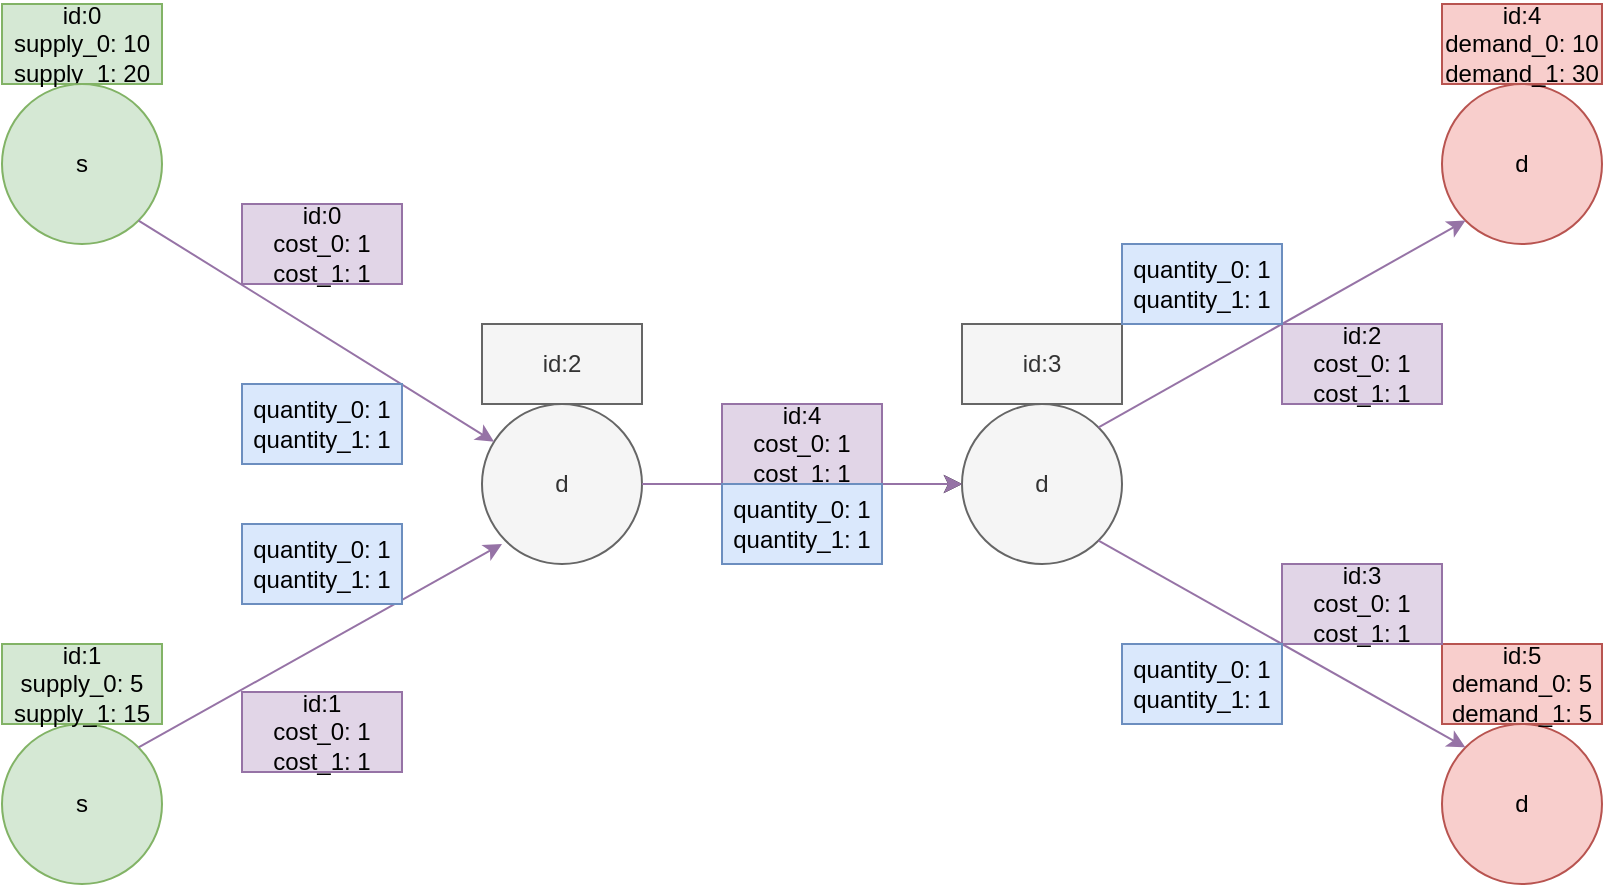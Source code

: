 <mxfile version="24.4.0" type="device">
  <diagram name="Page-1" id="eCii6ip5IwQ664GXWMCi">
    <mxGraphModel dx="1631" dy="924" grid="1" gridSize="10" guides="1" tooltips="1" connect="1" arrows="1" fold="1" page="1" pageScale="1" pageWidth="827" pageHeight="1169" math="0" shadow="0">
      <root>
        <mxCell id="0" />
        <mxCell id="1" parent="0" />
        <mxCell id="PukyWMINOGBLlUjOrofr-2" value="s" style="ellipse;whiteSpace=wrap;html=1;aspect=fixed;fillColor=#d5e8d4;strokeColor=#82b366;" vertex="1" parent="1">
          <mxGeometry x="40" y="600" width="80" height="80" as="geometry" />
        </mxCell>
        <mxCell id="PukyWMINOGBLlUjOrofr-31" value="id:0&lt;div&gt;supply_0: 10&lt;/div&gt;&lt;div&gt;supply_1: 20&lt;/div&gt;" style="text;html=1;align=center;verticalAlign=middle;whiteSpace=wrap;rounded=0;fillColor=#d5e8d4;strokeColor=#82b366;" vertex="1" parent="1">
          <mxGeometry x="40" y="240" width="80" height="40" as="geometry" />
        </mxCell>
        <mxCell id="PukyWMINOGBLlUjOrofr-33" value="s" style="ellipse;whiteSpace=wrap;html=1;aspect=fixed;fillColor=#d5e8d4;strokeColor=#82b366;" vertex="1" parent="1">
          <mxGeometry x="40" y="280" width="80" height="80" as="geometry" />
        </mxCell>
        <mxCell id="PukyWMINOGBLlUjOrofr-34" value="id:1&lt;div&gt;supply_0: 5&lt;/div&gt;&lt;div&gt;supply_1: 15&lt;/div&gt;" style="text;html=1;align=center;verticalAlign=middle;whiteSpace=wrap;rounded=0;fillColor=#d5e8d4;strokeColor=#82b366;" vertex="1" parent="1">
          <mxGeometry x="40" y="560" width="80" height="40" as="geometry" />
        </mxCell>
        <mxCell id="PukyWMINOGBLlUjOrofr-35" value="d" style="ellipse;whiteSpace=wrap;html=1;aspect=fixed;fillColor=#f8cecc;strokeColor=#b85450;" vertex="1" parent="1">
          <mxGeometry x="760" y="600" width="80" height="80" as="geometry" />
        </mxCell>
        <mxCell id="PukyWMINOGBLlUjOrofr-37" value="d" style="ellipse;whiteSpace=wrap;html=1;aspect=fixed;fillColor=#f8cecc;strokeColor=#b85450;" vertex="1" parent="1">
          <mxGeometry x="760" y="280" width="80" height="80" as="geometry" />
        </mxCell>
        <mxCell id="PukyWMINOGBLlUjOrofr-46" value="" style="edgeStyle=orthogonalEdgeStyle;rounded=0;orthogonalLoop=1;jettySize=auto;html=1;" edge="1" parent="1" source="PukyWMINOGBLlUjOrofr-39" target="PukyWMINOGBLlUjOrofr-40">
          <mxGeometry relative="1" as="geometry" />
        </mxCell>
        <mxCell id="PukyWMINOGBLlUjOrofr-39" value="d" style="ellipse;whiteSpace=wrap;html=1;aspect=fixed;fillColor=#f5f5f5;strokeColor=#666666;fontColor=#333333;" vertex="1" parent="1">
          <mxGeometry x="280" y="440" width="80" height="80" as="geometry" />
        </mxCell>
        <mxCell id="PukyWMINOGBLlUjOrofr-40" value="d" style="ellipse;whiteSpace=wrap;html=1;aspect=fixed;fillColor=#f5f5f5;strokeColor=#666666;fontColor=#333333;" vertex="1" parent="1">
          <mxGeometry x="520" y="440" width="80" height="80" as="geometry" />
        </mxCell>
        <mxCell id="PukyWMINOGBLlUjOrofr-41" value="" style="endArrow=classic;html=1;rounded=0;exitX=1;exitY=0;exitDx=0;exitDy=0;fillColor=#e1d5e7;strokeColor=#9673a6;" edge="1" parent="1" source="PukyWMINOGBLlUjOrofr-2">
          <mxGeometry width="50" height="50" relative="1" as="geometry">
            <mxPoint x="240" y="560" as="sourcePoint" />
            <mxPoint x="290" y="510" as="targetPoint" />
          </mxGeometry>
        </mxCell>
        <mxCell id="PukyWMINOGBLlUjOrofr-44" value="" style="endArrow=classic;html=1;rounded=0;exitX=1;exitY=1;exitDx=0;exitDy=0;fillColor=#e1d5e7;strokeColor=#9673a6;" edge="1" parent="1" source="PukyWMINOGBLlUjOrofr-33" target="PukyWMINOGBLlUjOrofr-39">
          <mxGeometry width="50" height="50" relative="1" as="geometry">
            <mxPoint x="200" y="400" as="sourcePoint" />
            <mxPoint x="290" y="350" as="targetPoint" />
          </mxGeometry>
        </mxCell>
        <mxCell id="PukyWMINOGBLlUjOrofr-45" value="" style="endArrow=classic;html=1;rounded=0;exitX=1;exitY=0.5;exitDx=0;exitDy=0;entryX=0;entryY=0.5;entryDx=0;entryDy=0;fillColor=#e1d5e7;strokeColor=#9673a6;" edge="1" parent="1" target="PukyWMINOGBLlUjOrofr-40">
          <mxGeometry width="50" height="50" relative="1" as="geometry">
            <mxPoint x="360" y="480" as="sourcePoint" />
            <mxPoint x="450" y="430" as="targetPoint" />
          </mxGeometry>
        </mxCell>
        <mxCell id="PukyWMINOGBLlUjOrofr-47" value="" style="endArrow=classic;html=1;rounded=0;exitX=1;exitY=0;exitDx=0;exitDy=0;entryX=0;entryY=1;entryDx=0;entryDy=0;fillColor=#e1d5e7;strokeColor=#9673a6;" edge="1" parent="1" source="PukyWMINOGBLlUjOrofr-40" target="PukyWMINOGBLlUjOrofr-37">
          <mxGeometry width="50" height="50" relative="1" as="geometry">
            <mxPoint x="590" y="450" as="sourcePoint" />
            <mxPoint x="670" y="450" as="targetPoint" />
          </mxGeometry>
        </mxCell>
        <mxCell id="PukyWMINOGBLlUjOrofr-48" value="" style="endArrow=classic;html=1;rounded=0;exitX=1;exitY=1;exitDx=0;exitDy=0;fillColor=#e1d5e7;strokeColor=#9673a6;entryX=0;entryY=0;entryDx=0;entryDy=0;" edge="1" parent="1" source="PukyWMINOGBLlUjOrofr-40" target="PukyWMINOGBLlUjOrofr-35">
          <mxGeometry width="50" height="50" relative="1" as="geometry">
            <mxPoint x="590" y="540" as="sourcePoint" />
            <mxPoint x="760" y="640" as="targetPoint" />
          </mxGeometry>
        </mxCell>
        <mxCell id="PukyWMINOGBLlUjOrofr-49" value="id:4&lt;div&gt;demand_0: 10&lt;/div&gt;&lt;div&gt;&lt;span style=&quot;background-color: initial;&quot;&gt;demand&lt;/span&gt;_1: 30&lt;/div&gt;" style="text;html=1;align=center;verticalAlign=middle;whiteSpace=wrap;rounded=0;fillColor=#f8cecc;strokeColor=#b85450;" vertex="1" parent="1">
          <mxGeometry x="760" y="240" width="80" height="40" as="geometry" />
        </mxCell>
        <mxCell id="PukyWMINOGBLlUjOrofr-50" value="id:5&lt;div&gt;demand_0: 5&lt;/div&gt;&lt;div&gt;&lt;span style=&quot;background-color: initial;&quot;&gt;demand&lt;/span&gt;_1: 5&lt;/div&gt;" style="text;html=1;align=center;verticalAlign=middle;whiteSpace=wrap;rounded=0;fillColor=#f8cecc;strokeColor=#b85450;" vertex="1" parent="1">
          <mxGeometry x="760" y="560" width="80" height="40" as="geometry" />
        </mxCell>
        <mxCell id="PukyWMINOGBLlUjOrofr-51" value="id:2" style="text;html=1;align=center;verticalAlign=middle;whiteSpace=wrap;rounded=0;fillColor=#f5f5f5;strokeColor=#666666;fontColor=#333333;" vertex="1" parent="1">
          <mxGeometry x="280" y="400" width="80" height="40" as="geometry" />
        </mxCell>
        <mxCell id="PukyWMINOGBLlUjOrofr-52" value="id:3" style="text;html=1;align=center;verticalAlign=middle;whiteSpace=wrap;rounded=0;fillColor=#f5f5f5;strokeColor=#666666;fontColor=#333333;" vertex="1" parent="1">
          <mxGeometry x="520" y="400" width="80" height="40" as="geometry" />
        </mxCell>
        <mxCell id="PukyWMINOGBLlUjOrofr-53" value="id:0&lt;div&gt;cost_0: 1&lt;/div&gt;&lt;div&gt;cost_1: 1&lt;/div&gt;" style="text;html=1;align=center;verticalAlign=middle;whiteSpace=wrap;rounded=0;fillColor=#e1d5e7;strokeColor=#9673a6;" vertex="1" parent="1">
          <mxGeometry x="160" y="340" width="80" height="40" as="geometry" />
        </mxCell>
        <mxCell id="PukyWMINOGBLlUjOrofr-54" value="id:1&lt;div&gt;cost_0: 1&lt;/div&gt;&lt;div&gt;cost_1: 1&lt;/div&gt;" style="text;html=1;align=center;verticalAlign=middle;whiteSpace=wrap;rounded=0;fillColor=#e1d5e7;strokeColor=#9673a6;" vertex="1" parent="1">
          <mxGeometry x="160" y="584" width="80" height="40" as="geometry" />
        </mxCell>
        <mxCell id="PukyWMINOGBLlUjOrofr-55" style="edgeStyle=orthogonalEdgeStyle;rounded=0;orthogonalLoop=1;jettySize=auto;html=1;exitX=0.5;exitY=1;exitDx=0;exitDy=0;" edge="1" parent="1" source="PukyWMINOGBLlUjOrofr-54" target="PukyWMINOGBLlUjOrofr-54">
          <mxGeometry relative="1" as="geometry" />
        </mxCell>
        <mxCell id="PukyWMINOGBLlUjOrofr-56" value="id:2&lt;div&gt;cost_0: 1&lt;/div&gt;&lt;div&gt;cost_1: 1&lt;/div&gt;" style="text;html=1;align=center;verticalAlign=middle;whiteSpace=wrap;rounded=0;fillColor=#e1d5e7;strokeColor=#9673a6;" vertex="1" parent="1">
          <mxGeometry x="680" y="400" width="80" height="40" as="geometry" />
        </mxCell>
        <mxCell id="PukyWMINOGBLlUjOrofr-57" value="id:4&lt;div&gt;cost_0: 1&lt;/div&gt;&lt;div&gt;cost_1: 1&lt;/div&gt;" style="text;html=1;align=center;verticalAlign=middle;whiteSpace=wrap;rounded=0;fillColor=#e1d5e7;strokeColor=#9673a6;" vertex="1" parent="1">
          <mxGeometry x="400" y="440" width="80" height="40" as="geometry" />
        </mxCell>
        <mxCell id="PukyWMINOGBLlUjOrofr-59" value="id:3&lt;div&gt;cost_0: 1&lt;/div&gt;&lt;div&gt;cost_1: 1&lt;/div&gt;" style="text;html=1;align=center;verticalAlign=middle;whiteSpace=wrap;rounded=0;fillColor=#e1d5e7;strokeColor=#9673a6;" vertex="1" parent="1">
          <mxGeometry x="680" y="520" width="80" height="40" as="geometry" />
        </mxCell>
        <mxCell id="PukyWMINOGBLlUjOrofr-60" value="&lt;div&gt;quantity_0: 1&lt;/div&gt;&lt;div&gt;&lt;span style=&quot;background-color: initial;&quot;&gt;quantity&lt;/span&gt;_1: 1&lt;/div&gt;" style="text;html=1;align=center;verticalAlign=middle;whiteSpace=wrap;rounded=0;fillColor=#dae8fc;strokeColor=#6c8ebf;" vertex="1" parent="1">
          <mxGeometry x="160" y="430" width="80" height="40" as="geometry" />
        </mxCell>
        <mxCell id="PukyWMINOGBLlUjOrofr-61" value="&lt;div&gt;quantity_0: 1&lt;/div&gt;&lt;div&gt;&lt;span style=&quot;background-color: initial;&quot;&gt;quantity&lt;/span&gt;_1: 1&lt;/div&gt;" style="text;html=1;align=center;verticalAlign=middle;whiteSpace=wrap;rounded=0;fillColor=#dae8fc;strokeColor=#6c8ebf;" vertex="1" parent="1">
          <mxGeometry x="160" y="500" width="80" height="40" as="geometry" />
        </mxCell>
        <mxCell id="PukyWMINOGBLlUjOrofr-62" value="&lt;div&gt;quantity_0: 1&lt;/div&gt;&lt;div&gt;&lt;span style=&quot;background-color: initial;&quot;&gt;quantity&lt;/span&gt;_1: 1&lt;/div&gt;" style="text;html=1;align=center;verticalAlign=middle;whiteSpace=wrap;rounded=0;fillColor=#dae8fc;strokeColor=#6c8ebf;" vertex="1" parent="1">
          <mxGeometry x="400" y="480" width="80" height="40" as="geometry" />
        </mxCell>
        <mxCell id="PukyWMINOGBLlUjOrofr-63" value="&lt;div&gt;quantity_0: 1&lt;/div&gt;&lt;div&gt;&lt;span style=&quot;background-color: initial;&quot;&gt;quantity&lt;/span&gt;_1: 1&lt;/div&gt;" style="text;html=1;align=center;verticalAlign=middle;whiteSpace=wrap;rounded=0;fillColor=#dae8fc;strokeColor=#6c8ebf;" vertex="1" parent="1">
          <mxGeometry x="600" y="560" width="80" height="40" as="geometry" />
        </mxCell>
        <mxCell id="PukyWMINOGBLlUjOrofr-64" value="&lt;div&gt;quantity_0: 1&lt;/div&gt;&lt;div&gt;&lt;span style=&quot;background-color: initial;&quot;&gt;quantity&lt;/span&gt;_1: 1&lt;/div&gt;" style="text;html=1;align=center;verticalAlign=middle;whiteSpace=wrap;rounded=0;fillColor=#dae8fc;strokeColor=#6c8ebf;" vertex="1" parent="1">
          <mxGeometry x="600" y="360" width="80" height="40" as="geometry" />
        </mxCell>
      </root>
    </mxGraphModel>
  </diagram>
</mxfile>
